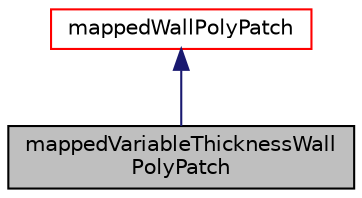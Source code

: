digraph "mappedVariableThicknessWallPolyPatch"
{
  bgcolor="transparent";
  edge [fontname="Helvetica",fontsize="10",labelfontname="Helvetica",labelfontsize="10"];
  node [fontname="Helvetica",fontsize="10",shape=record];
  Node1 [label="mappedVariableThicknessWall\lPolyPatch",height=0.2,width=0.4,color="black", fillcolor="grey75", style="filled", fontcolor="black"];
  Node2 -> Node1 [dir="back",color="midnightblue",fontsize="10",style="solid",fontname="Helvetica"];
  Node2 [label="mappedWallPolyPatch",height=0.2,width=0.4,color="red",URL="$a01463.html",tooltip="Determines a mapping between patch face centres and mesh cell or face centres and processors they&#39;re ..."];
}
